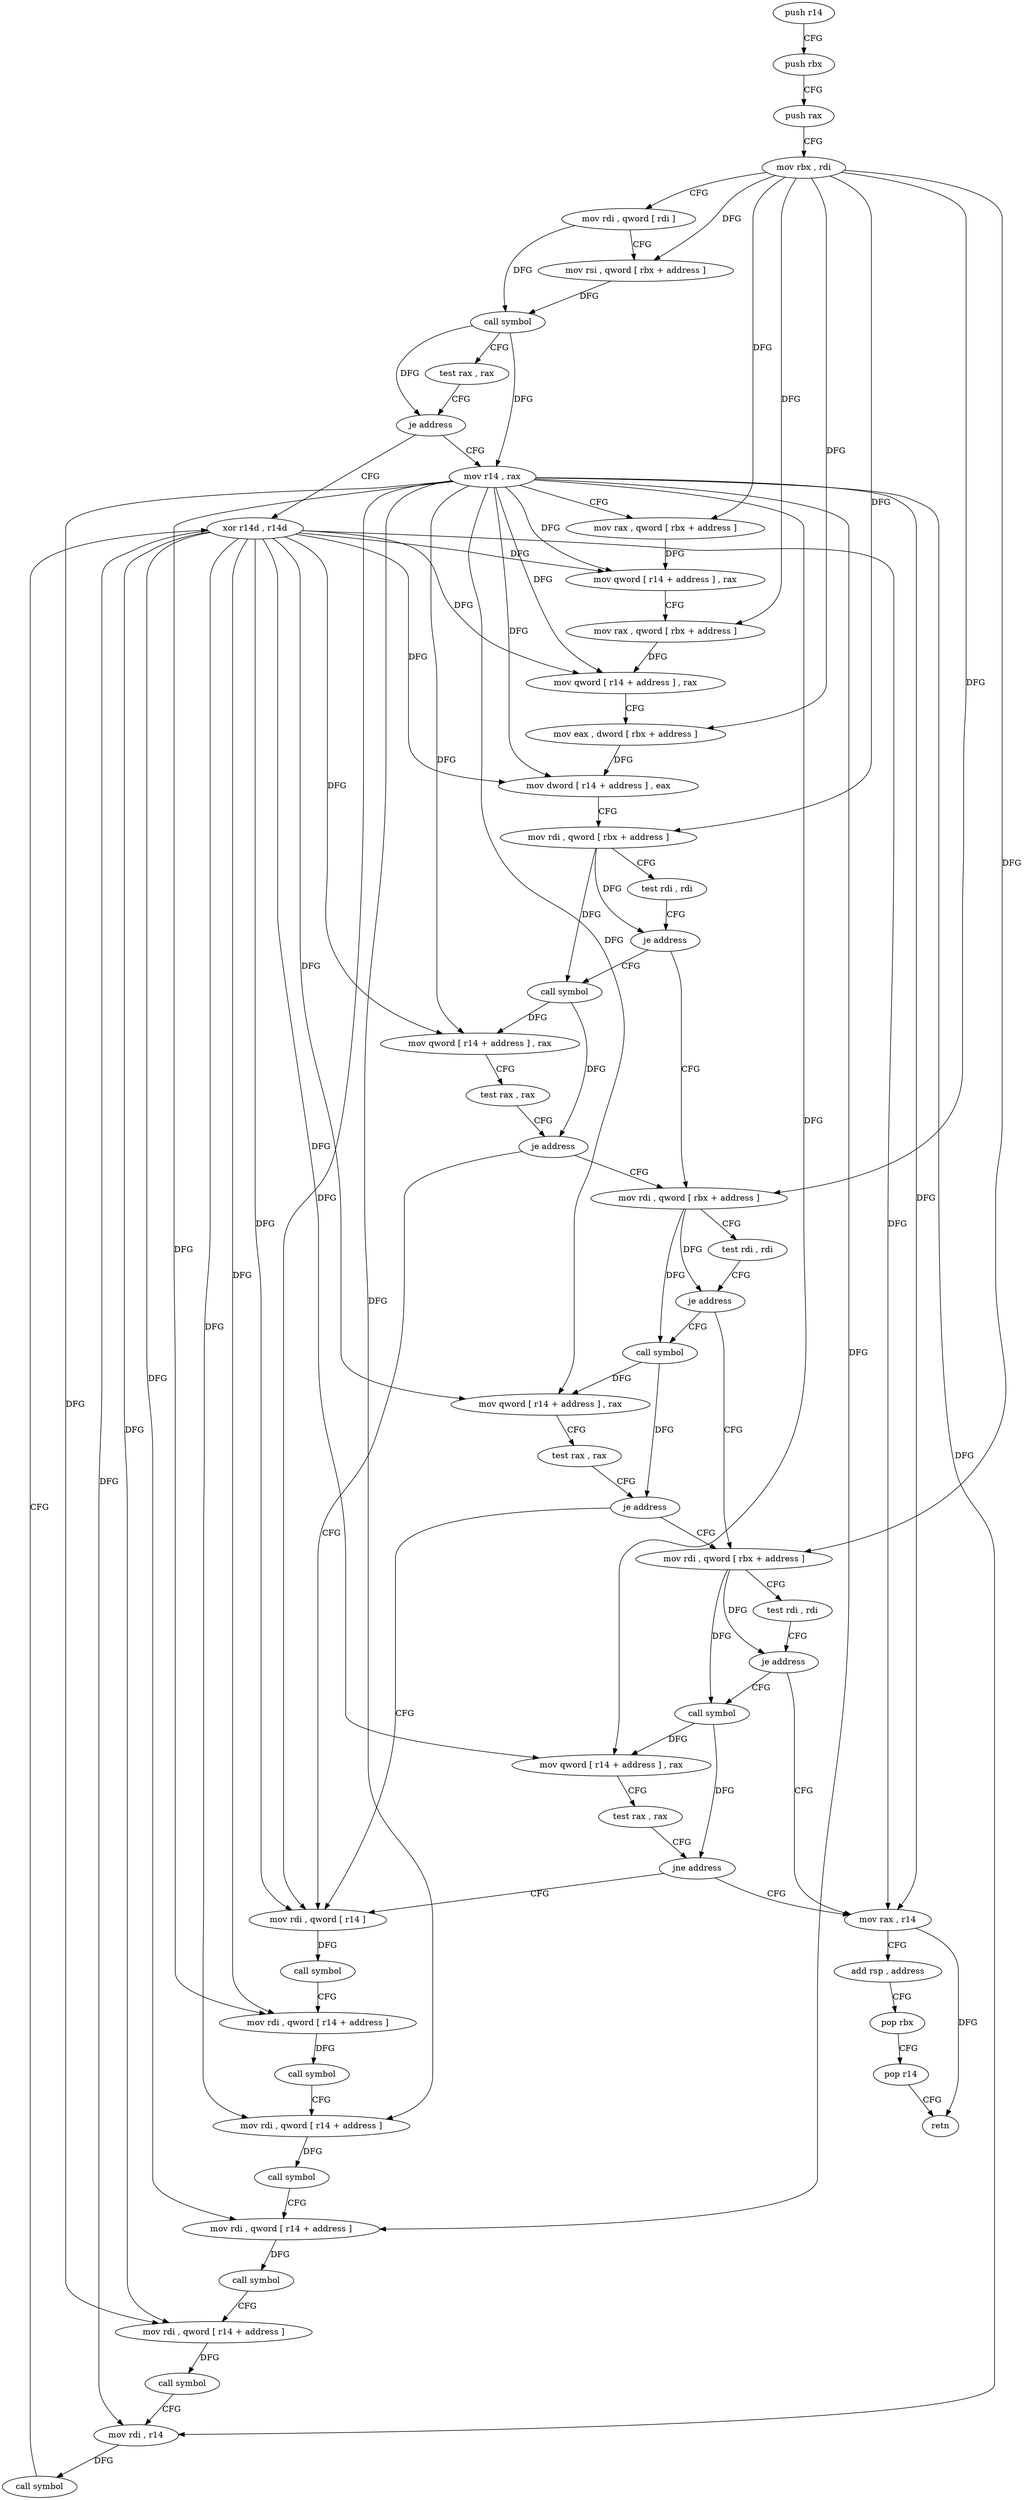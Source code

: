 digraph "func" {
"77168" [label = "push r14" ]
"77170" [label = "push rbx" ]
"77171" [label = "push rax" ]
"77172" [label = "mov rbx , rdi" ]
"77175" [label = "mov rdi , qword [ rdi ]" ]
"77178" [label = "mov rsi , qword [ rbx + address ]" ]
"77182" [label = "call symbol" ]
"77187" [label = "test rax , rax" ]
"77190" [label = "je address" ]
"77343" [label = "xor r14d , r14d" ]
"77196" [label = "mov r14 , rax" ]
"77346" [label = "mov rax , r14" ]
"77199" [label = "mov rax , qword [ rbx + address ]" ]
"77203" [label = "mov qword [ r14 + address ] , rax" ]
"77207" [label = "mov rax , qword [ rbx + address ]" ]
"77211" [label = "mov qword [ r14 + address ] , rax" ]
"77215" [label = "mov eax , dword [ rbx + address ]" ]
"77218" [label = "mov dword [ r14 + address ] , eax" ]
"77222" [label = "mov rdi , qword [ rbx + address ]" ]
"77226" [label = "test rdi , rdi" ]
"77229" [label = "je address" ]
"77245" [label = "mov rdi , qword [ rbx + address ]" ]
"77231" [label = "call symbol" ]
"77249" [label = "test rdi , rdi" ]
"77252" [label = "je address" ]
"77268" [label = "mov rdi , qword [ rbx + address ]" ]
"77254" [label = "call symbol" ]
"77236" [label = "mov qword [ r14 + address ] , rax" ]
"77240" [label = "test rax , rax" ]
"77243" [label = "je address" ]
"77291" [label = "mov rdi , qword [ r14 ]" ]
"77272" [label = "test rdi , rdi" ]
"77275" [label = "je address" ]
"77277" [label = "call symbol" ]
"77259" [label = "mov qword [ r14 + address ] , rax" ]
"77263" [label = "test rax , rax" ]
"77266" [label = "je address" ]
"77294" [label = "call symbol" ]
"77299" [label = "mov rdi , qword [ r14 + address ]" ]
"77303" [label = "call symbol" ]
"77308" [label = "mov rdi , qword [ r14 + address ]" ]
"77312" [label = "call symbol" ]
"77317" [label = "mov rdi , qword [ r14 + address ]" ]
"77321" [label = "call symbol" ]
"77326" [label = "mov rdi , qword [ r14 + address ]" ]
"77330" [label = "call symbol" ]
"77335" [label = "mov rdi , r14" ]
"77338" [label = "call symbol" ]
"77349" [label = "add rsp , address" ]
"77353" [label = "pop rbx" ]
"77354" [label = "pop r14" ]
"77356" [label = "retn" ]
"77282" [label = "mov qword [ r14 + address ] , rax" ]
"77286" [label = "test rax , rax" ]
"77289" [label = "jne address" ]
"77168" -> "77170" [ label = "CFG" ]
"77170" -> "77171" [ label = "CFG" ]
"77171" -> "77172" [ label = "CFG" ]
"77172" -> "77175" [ label = "CFG" ]
"77172" -> "77178" [ label = "DFG" ]
"77172" -> "77199" [ label = "DFG" ]
"77172" -> "77207" [ label = "DFG" ]
"77172" -> "77215" [ label = "DFG" ]
"77172" -> "77222" [ label = "DFG" ]
"77172" -> "77245" [ label = "DFG" ]
"77172" -> "77268" [ label = "DFG" ]
"77175" -> "77178" [ label = "CFG" ]
"77175" -> "77182" [ label = "DFG" ]
"77178" -> "77182" [ label = "DFG" ]
"77182" -> "77187" [ label = "CFG" ]
"77182" -> "77190" [ label = "DFG" ]
"77182" -> "77196" [ label = "DFG" ]
"77187" -> "77190" [ label = "CFG" ]
"77190" -> "77343" [ label = "CFG" ]
"77190" -> "77196" [ label = "CFG" ]
"77343" -> "77346" [ label = "DFG" ]
"77343" -> "77203" [ label = "DFG" ]
"77343" -> "77211" [ label = "DFG" ]
"77343" -> "77218" [ label = "DFG" ]
"77343" -> "77236" [ label = "DFG" ]
"77343" -> "77259" [ label = "DFG" ]
"77343" -> "77291" [ label = "DFG" ]
"77343" -> "77299" [ label = "DFG" ]
"77343" -> "77308" [ label = "DFG" ]
"77343" -> "77317" [ label = "DFG" ]
"77343" -> "77326" [ label = "DFG" ]
"77343" -> "77335" [ label = "DFG" ]
"77343" -> "77282" [ label = "DFG" ]
"77196" -> "77199" [ label = "CFG" ]
"77196" -> "77203" [ label = "DFG" ]
"77196" -> "77211" [ label = "DFG" ]
"77196" -> "77218" [ label = "DFG" ]
"77196" -> "77346" [ label = "DFG" ]
"77196" -> "77236" [ label = "DFG" ]
"77196" -> "77259" [ label = "DFG" ]
"77196" -> "77291" [ label = "DFG" ]
"77196" -> "77299" [ label = "DFG" ]
"77196" -> "77308" [ label = "DFG" ]
"77196" -> "77317" [ label = "DFG" ]
"77196" -> "77326" [ label = "DFG" ]
"77196" -> "77335" [ label = "DFG" ]
"77196" -> "77282" [ label = "DFG" ]
"77346" -> "77349" [ label = "CFG" ]
"77346" -> "77356" [ label = "DFG" ]
"77199" -> "77203" [ label = "DFG" ]
"77203" -> "77207" [ label = "CFG" ]
"77207" -> "77211" [ label = "DFG" ]
"77211" -> "77215" [ label = "CFG" ]
"77215" -> "77218" [ label = "DFG" ]
"77218" -> "77222" [ label = "CFG" ]
"77222" -> "77226" [ label = "CFG" ]
"77222" -> "77229" [ label = "DFG" ]
"77222" -> "77231" [ label = "DFG" ]
"77226" -> "77229" [ label = "CFG" ]
"77229" -> "77245" [ label = "CFG" ]
"77229" -> "77231" [ label = "CFG" ]
"77245" -> "77249" [ label = "CFG" ]
"77245" -> "77252" [ label = "DFG" ]
"77245" -> "77254" [ label = "DFG" ]
"77231" -> "77236" [ label = "DFG" ]
"77231" -> "77243" [ label = "DFG" ]
"77249" -> "77252" [ label = "CFG" ]
"77252" -> "77268" [ label = "CFG" ]
"77252" -> "77254" [ label = "CFG" ]
"77268" -> "77272" [ label = "CFG" ]
"77268" -> "77275" [ label = "DFG" ]
"77268" -> "77277" [ label = "DFG" ]
"77254" -> "77259" [ label = "DFG" ]
"77254" -> "77266" [ label = "DFG" ]
"77236" -> "77240" [ label = "CFG" ]
"77240" -> "77243" [ label = "CFG" ]
"77243" -> "77291" [ label = "CFG" ]
"77243" -> "77245" [ label = "CFG" ]
"77291" -> "77294" [ label = "DFG" ]
"77272" -> "77275" [ label = "CFG" ]
"77275" -> "77346" [ label = "CFG" ]
"77275" -> "77277" [ label = "CFG" ]
"77277" -> "77282" [ label = "DFG" ]
"77277" -> "77289" [ label = "DFG" ]
"77259" -> "77263" [ label = "CFG" ]
"77263" -> "77266" [ label = "CFG" ]
"77266" -> "77291" [ label = "CFG" ]
"77266" -> "77268" [ label = "CFG" ]
"77294" -> "77299" [ label = "CFG" ]
"77299" -> "77303" [ label = "DFG" ]
"77303" -> "77308" [ label = "CFG" ]
"77308" -> "77312" [ label = "DFG" ]
"77312" -> "77317" [ label = "CFG" ]
"77317" -> "77321" [ label = "DFG" ]
"77321" -> "77326" [ label = "CFG" ]
"77326" -> "77330" [ label = "DFG" ]
"77330" -> "77335" [ label = "CFG" ]
"77335" -> "77338" [ label = "DFG" ]
"77338" -> "77343" [ label = "CFG" ]
"77349" -> "77353" [ label = "CFG" ]
"77353" -> "77354" [ label = "CFG" ]
"77354" -> "77356" [ label = "CFG" ]
"77282" -> "77286" [ label = "CFG" ]
"77286" -> "77289" [ label = "CFG" ]
"77289" -> "77346" [ label = "CFG" ]
"77289" -> "77291" [ label = "CFG" ]
}
